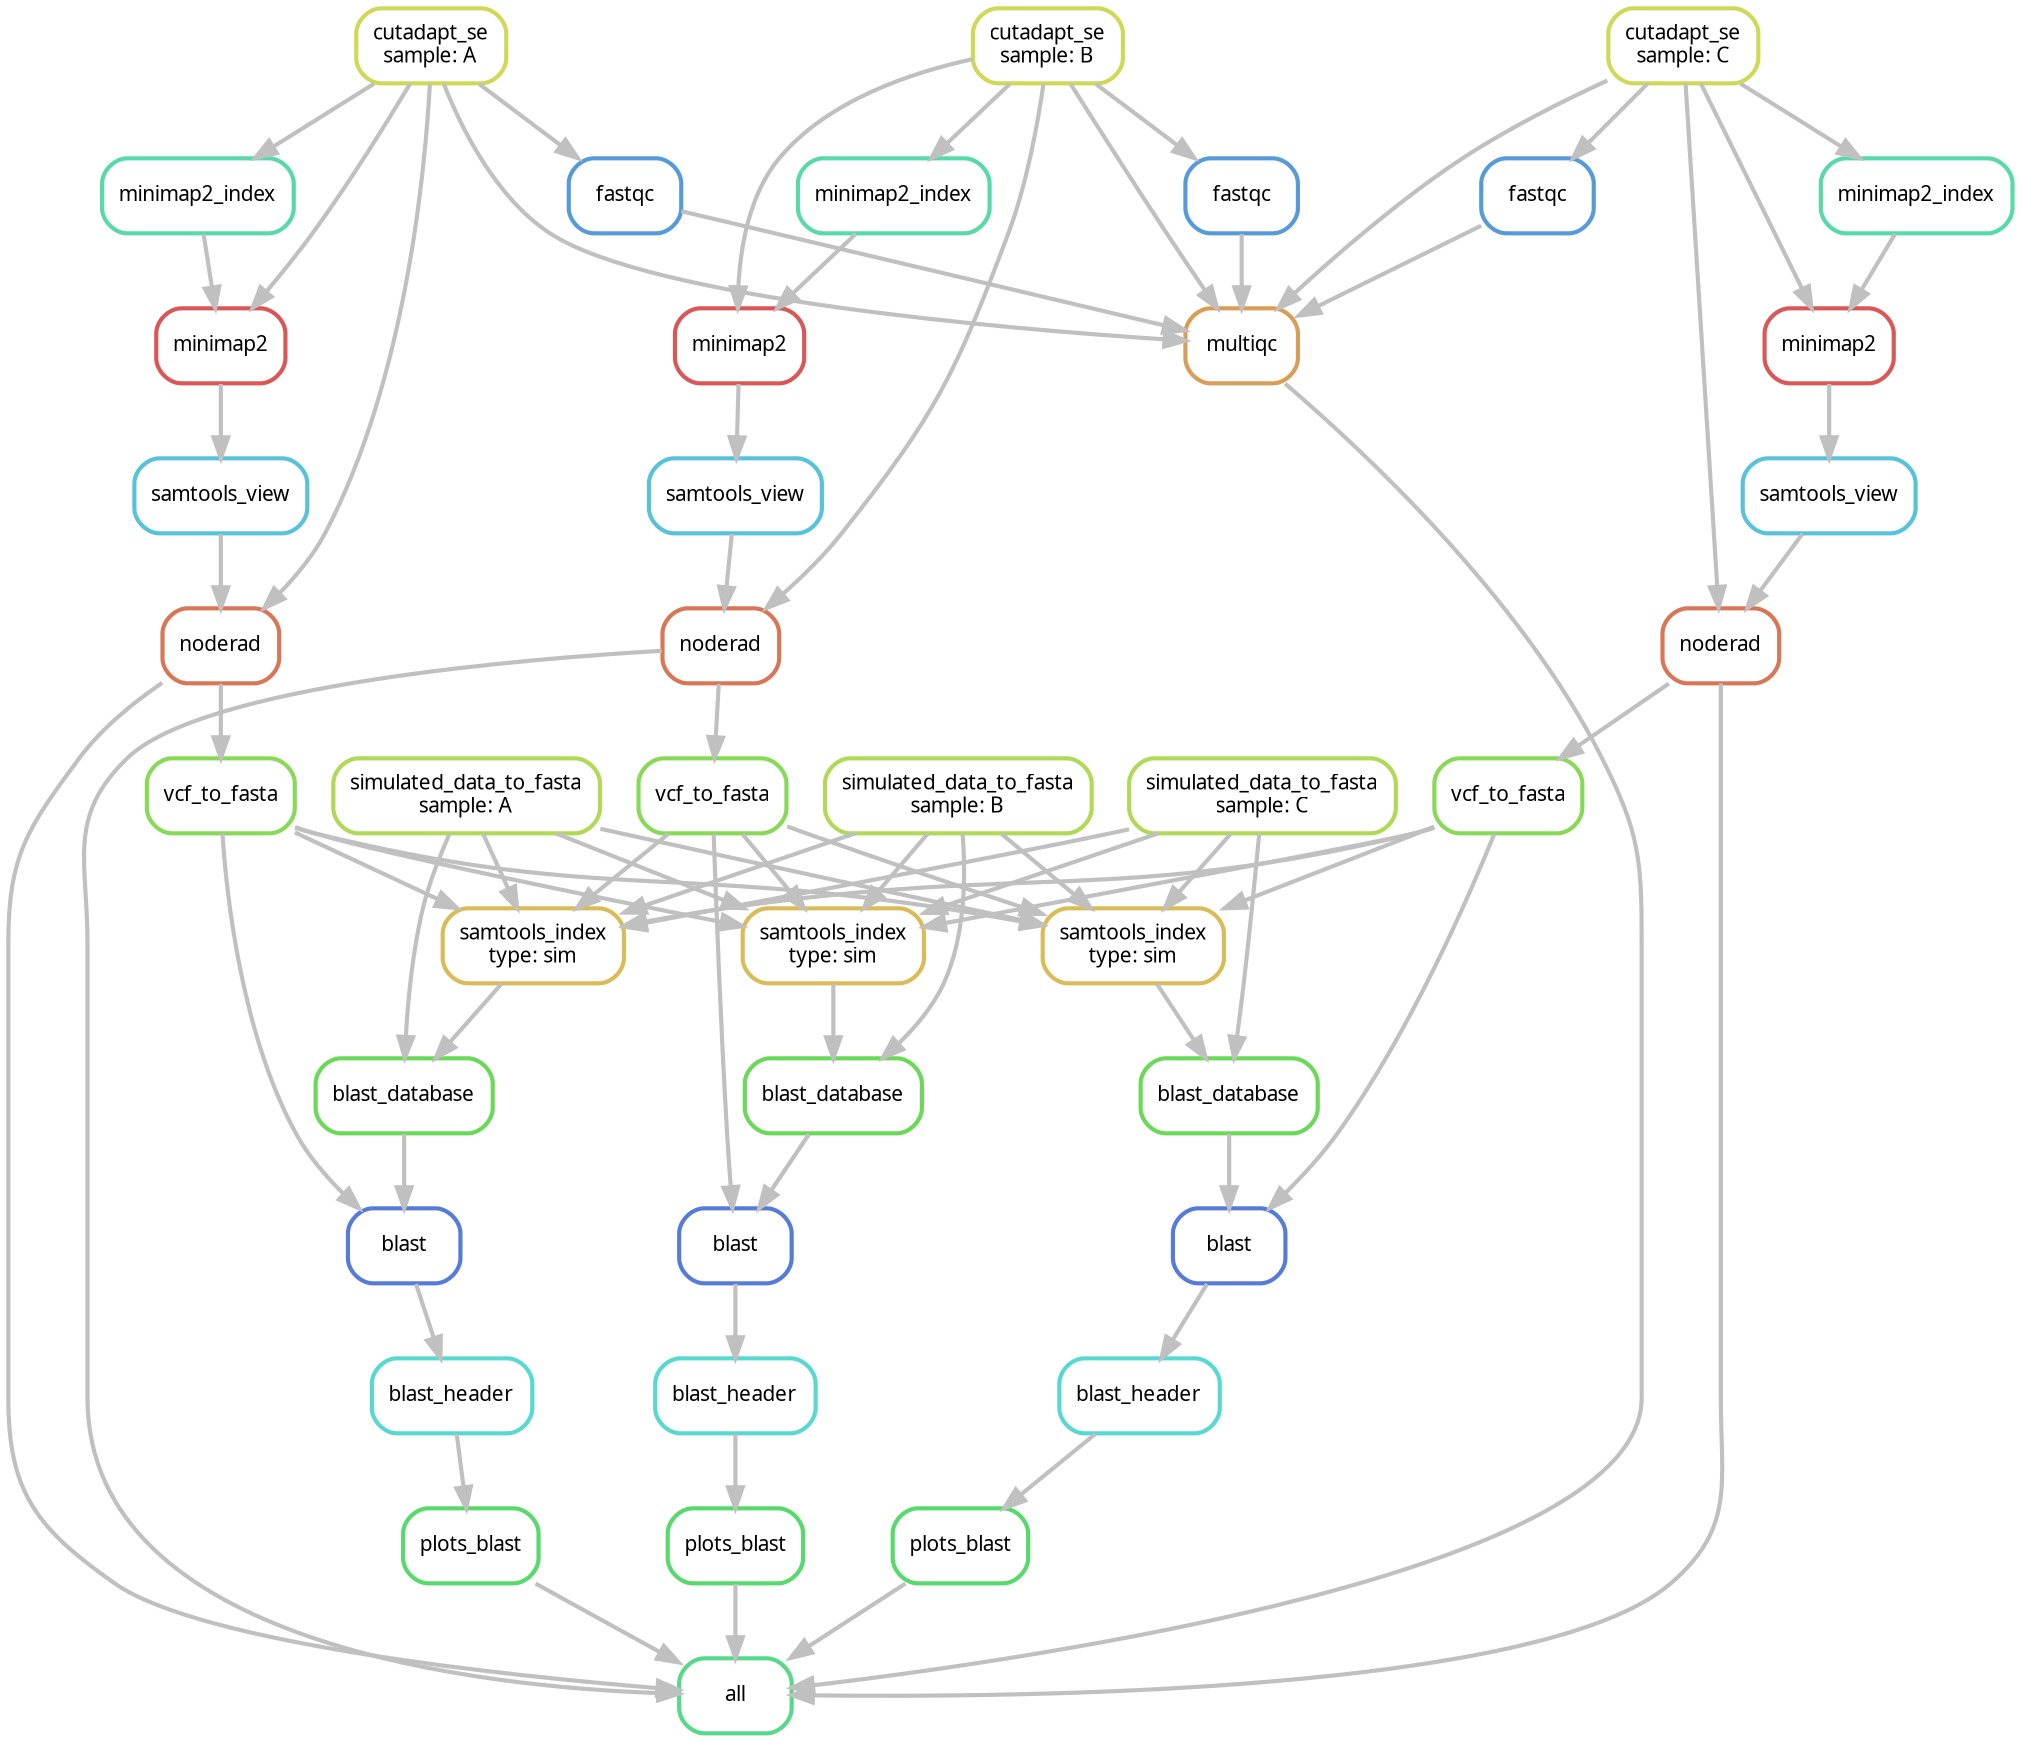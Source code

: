 digraph snakemake_dag {
    graph[bgcolor=white, margin=0];
    node[shape=box, style=rounded, fontname=sans,                 fontsize=10, penwidth=2];
    edge[penwidth=2, color=grey];
	0[label = "all", color = "0.40 0.6 0.85", style="rounded"];
	1[label = "multiqc", color = "0.09 0.6 0.85", style="rounded"];
	2[label = "cutadapt_se\nsample: A", color = "0.18 0.6 0.85", style="rounded"];
	3[label = "fastqc", color = "0.58 0.6 0.85", style="rounded"];
	4[label = "cutadapt_se\nsample: B", color = "0.18 0.6 0.85", style="rounded"];
	5[label = "fastqc", color = "0.58 0.6 0.85", style="rounded"];
	6[label = "cutadapt_se\nsample: C", color = "0.18 0.6 0.85", style="rounded"];
	7[label = "fastqc", color = "0.58 0.6 0.85", style="rounded"];
	8[label = "noderad", color = "0.04 0.6 0.85", style="rounded"];
	9[label = "samtools_view", color = "0.53 0.6 0.85", style="rounded"];
	10[label = "minimap2", color = "0.00 0.6 0.85", style="rounded"];
	11[label = "minimap2_index", color = "0.44 0.6 0.85", style="rounded"];
	12[label = "plots_blast", color = "0.36 0.6 0.85", style="rounded"];
	13[label = "blast_header", color = "0.49 0.6 0.85", style="rounded"];
	14[label = "blast", color = "0.62 0.6 0.85", style="rounded"];
	15[label = "blast_database", color = "0.31 0.6 0.85", style="rounded"];
	16[label = "simulated_data_to_fasta\nsample: A", color = "0.22 0.6 0.85", style="rounded"];
	17[label = "samtools_index\ntype: sim", color = "0.13 0.6 0.85", style="rounded"];
	18[label = "vcf_to_fasta", color = "0.27 0.6 0.85", style="rounded"];
	19[label = "simulated_data_to_fasta\nsample: B", color = "0.22 0.6 0.85", style="rounded"];
	20[label = "vcf_to_fasta", color = "0.27 0.6 0.85", style="rounded"];
	21[label = "noderad", color = "0.04 0.6 0.85", style="rounded"];
	22[label = "samtools_view", color = "0.53 0.6 0.85", style="rounded"];
	23[label = "minimap2", color = "0.00 0.6 0.85", style="rounded"];
	24[label = "minimap2_index", color = "0.44 0.6 0.85", style="rounded"];
	25[label = "simulated_data_to_fasta\nsample: C", color = "0.22 0.6 0.85", style="rounded"];
	26[label = "vcf_to_fasta", color = "0.27 0.6 0.85", style="rounded"];
	27[label = "noderad", color = "0.04 0.6 0.85", style="rounded"];
	28[label = "samtools_view", color = "0.53 0.6 0.85", style="rounded"];
	29[label = "minimap2", color = "0.00 0.6 0.85", style="rounded"];
	30[label = "minimap2_index", color = "0.44 0.6 0.85", style="rounded"];
	31[label = "plots_blast", color = "0.36 0.6 0.85", style="rounded"];
	32[label = "blast_header", color = "0.49 0.6 0.85", style="rounded"];
	33[label = "blast", color = "0.62 0.6 0.85", style="rounded"];
	34[label = "blast_database", color = "0.31 0.6 0.85", style="rounded"];
	35[label = "samtools_index\ntype: sim", color = "0.13 0.6 0.85", style="rounded"];
	36[label = "plots_blast", color = "0.36 0.6 0.85", style="rounded"];
	37[label = "blast_header", color = "0.49 0.6 0.85", style="rounded"];
	38[label = "blast", color = "0.62 0.6 0.85", style="rounded"];
	39[label = "blast_database", color = "0.31 0.6 0.85", style="rounded"];
	40[label = "samtools_index\ntype: sim", color = "0.13 0.6 0.85", style="rounded"];
	1 -> 0
	8 -> 0
	12 -> 0
	21 -> 0
	31 -> 0
	27 -> 0
	36 -> 0
	2 -> 1
	3 -> 1
	4 -> 1
	5 -> 1
	6 -> 1
	7 -> 1
	2 -> 3
	4 -> 5
	6 -> 7
	9 -> 8
	2 -> 8
	10 -> 9
	11 -> 10
	2 -> 10
	2 -> 11
	13 -> 12
	14 -> 13
	15 -> 14
	18 -> 14
	16 -> 15
	17 -> 15
	16 -> 17
	18 -> 17
	19 -> 17
	20 -> 17
	25 -> 17
	26 -> 17
	8 -> 18
	21 -> 20
	22 -> 21
	4 -> 21
	23 -> 22
	24 -> 23
	4 -> 23
	4 -> 24
	27 -> 26
	28 -> 27
	6 -> 27
	29 -> 28
	30 -> 29
	6 -> 29
	6 -> 30
	32 -> 31
	33 -> 32
	34 -> 33
	20 -> 33
	19 -> 34
	35 -> 34
	16 -> 35
	18 -> 35
	19 -> 35
	20 -> 35
	25 -> 35
	26 -> 35
	37 -> 36
	38 -> 37
	39 -> 38
	26 -> 38
	25 -> 39
	40 -> 39
	16 -> 40
	18 -> 40
	19 -> 40
	20 -> 40
	25 -> 40
	26 -> 40
}            
